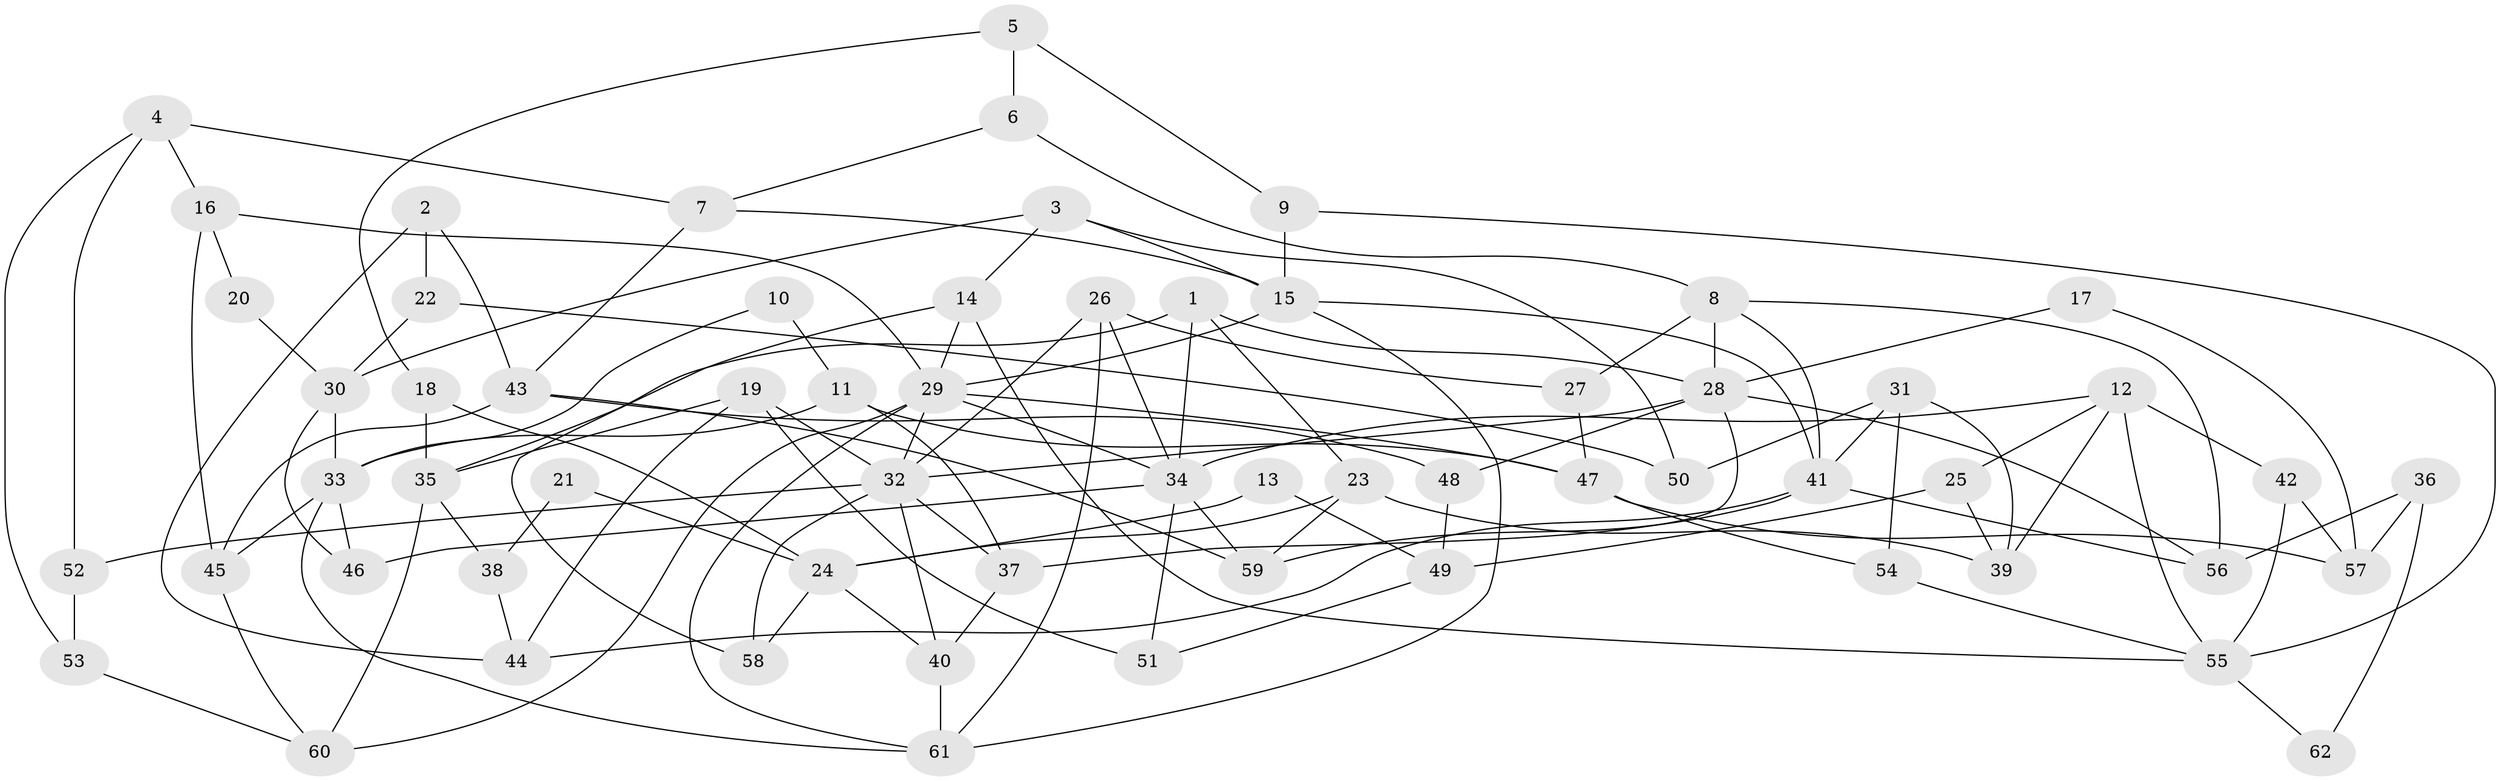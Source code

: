 // coarse degree distribution, {3: 0.15789473684210525, 7: 0.3157894736842105, 8: 0.15789473684210525, 2: 0.15789473684210525, 6: 0.05263157894736842, 5: 0.05263157894736842, 4: 0.05263157894736842, 10: 0.05263157894736842}
// Generated by graph-tools (version 1.1) at 2025/37/03/04/25 23:37:06]
// undirected, 62 vertices, 124 edges
graph export_dot {
  node [color=gray90,style=filled];
  1;
  2;
  3;
  4;
  5;
  6;
  7;
  8;
  9;
  10;
  11;
  12;
  13;
  14;
  15;
  16;
  17;
  18;
  19;
  20;
  21;
  22;
  23;
  24;
  25;
  26;
  27;
  28;
  29;
  30;
  31;
  32;
  33;
  34;
  35;
  36;
  37;
  38;
  39;
  40;
  41;
  42;
  43;
  44;
  45;
  46;
  47;
  48;
  49;
  50;
  51;
  52;
  53;
  54;
  55;
  56;
  57;
  58;
  59;
  60;
  61;
  62;
  1 -- 34;
  1 -- 28;
  1 -- 23;
  1 -- 35;
  2 -- 44;
  2 -- 43;
  2 -- 22;
  3 -- 50;
  3 -- 15;
  3 -- 14;
  3 -- 30;
  4 -- 53;
  4 -- 7;
  4 -- 16;
  4 -- 52;
  5 -- 18;
  5 -- 9;
  5 -- 6;
  6 -- 7;
  6 -- 8;
  7 -- 15;
  7 -- 43;
  8 -- 56;
  8 -- 27;
  8 -- 28;
  8 -- 41;
  9 -- 55;
  9 -- 15;
  10 -- 11;
  10 -- 33;
  11 -- 33;
  11 -- 37;
  11 -- 47;
  12 -- 25;
  12 -- 39;
  12 -- 34;
  12 -- 42;
  12 -- 55;
  13 -- 24;
  13 -- 49;
  14 -- 29;
  14 -- 55;
  14 -- 58;
  15 -- 29;
  15 -- 61;
  15 -- 41;
  16 -- 29;
  16 -- 20;
  16 -- 45;
  17 -- 28;
  17 -- 57;
  18 -- 35;
  18 -- 24;
  19 -- 32;
  19 -- 35;
  19 -- 44;
  19 -- 51;
  20 -- 30;
  21 -- 24;
  21 -- 38;
  22 -- 30;
  22 -- 50;
  23 -- 59;
  23 -- 24;
  23 -- 39;
  24 -- 58;
  24 -- 40;
  25 -- 49;
  25 -- 39;
  26 -- 27;
  26 -- 32;
  26 -- 34;
  26 -- 61;
  27 -- 47;
  28 -- 37;
  28 -- 32;
  28 -- 48;
  28 -- 56;
  29 -- 32;
  29 -- 34;
  29 -- 47;
  29 -- 60;
  29 -- 61;
  30 -- 46;
  30 -- 33;
  31 -- 54;
  31 -- 41;
  31 -- 39;
  31 -- 50;
  32 -- 40;
  32 -- 37;
  32 -- 52;
  32 -- 58;
  33 -- 61;
  33 -- 45;
  33 -- 46;
  34 -- 46;
  34 -- 51;
  34 -- 59;
  35 -- 60;
  35 -- 38;
  36 -- 57;
  36 -- 56;
  36 -- 62;
  37 -- 40;
  38 -- 44;
  40 -- 61;
  41 -- 44;
  41 -- 56;
  41 -- 59;
  42 -- 55;
  42 -- 57;
  43 -- 59;
  43 -- 45;
  43 -- 48;
  45 -- 60;
  47 -- 54;
  47 -- 57;
  48 -- 49;
  49 -- 51;
  52 -- 53;
  53 -- 60;
  54 -- 55;
  55 -- 62;
}

